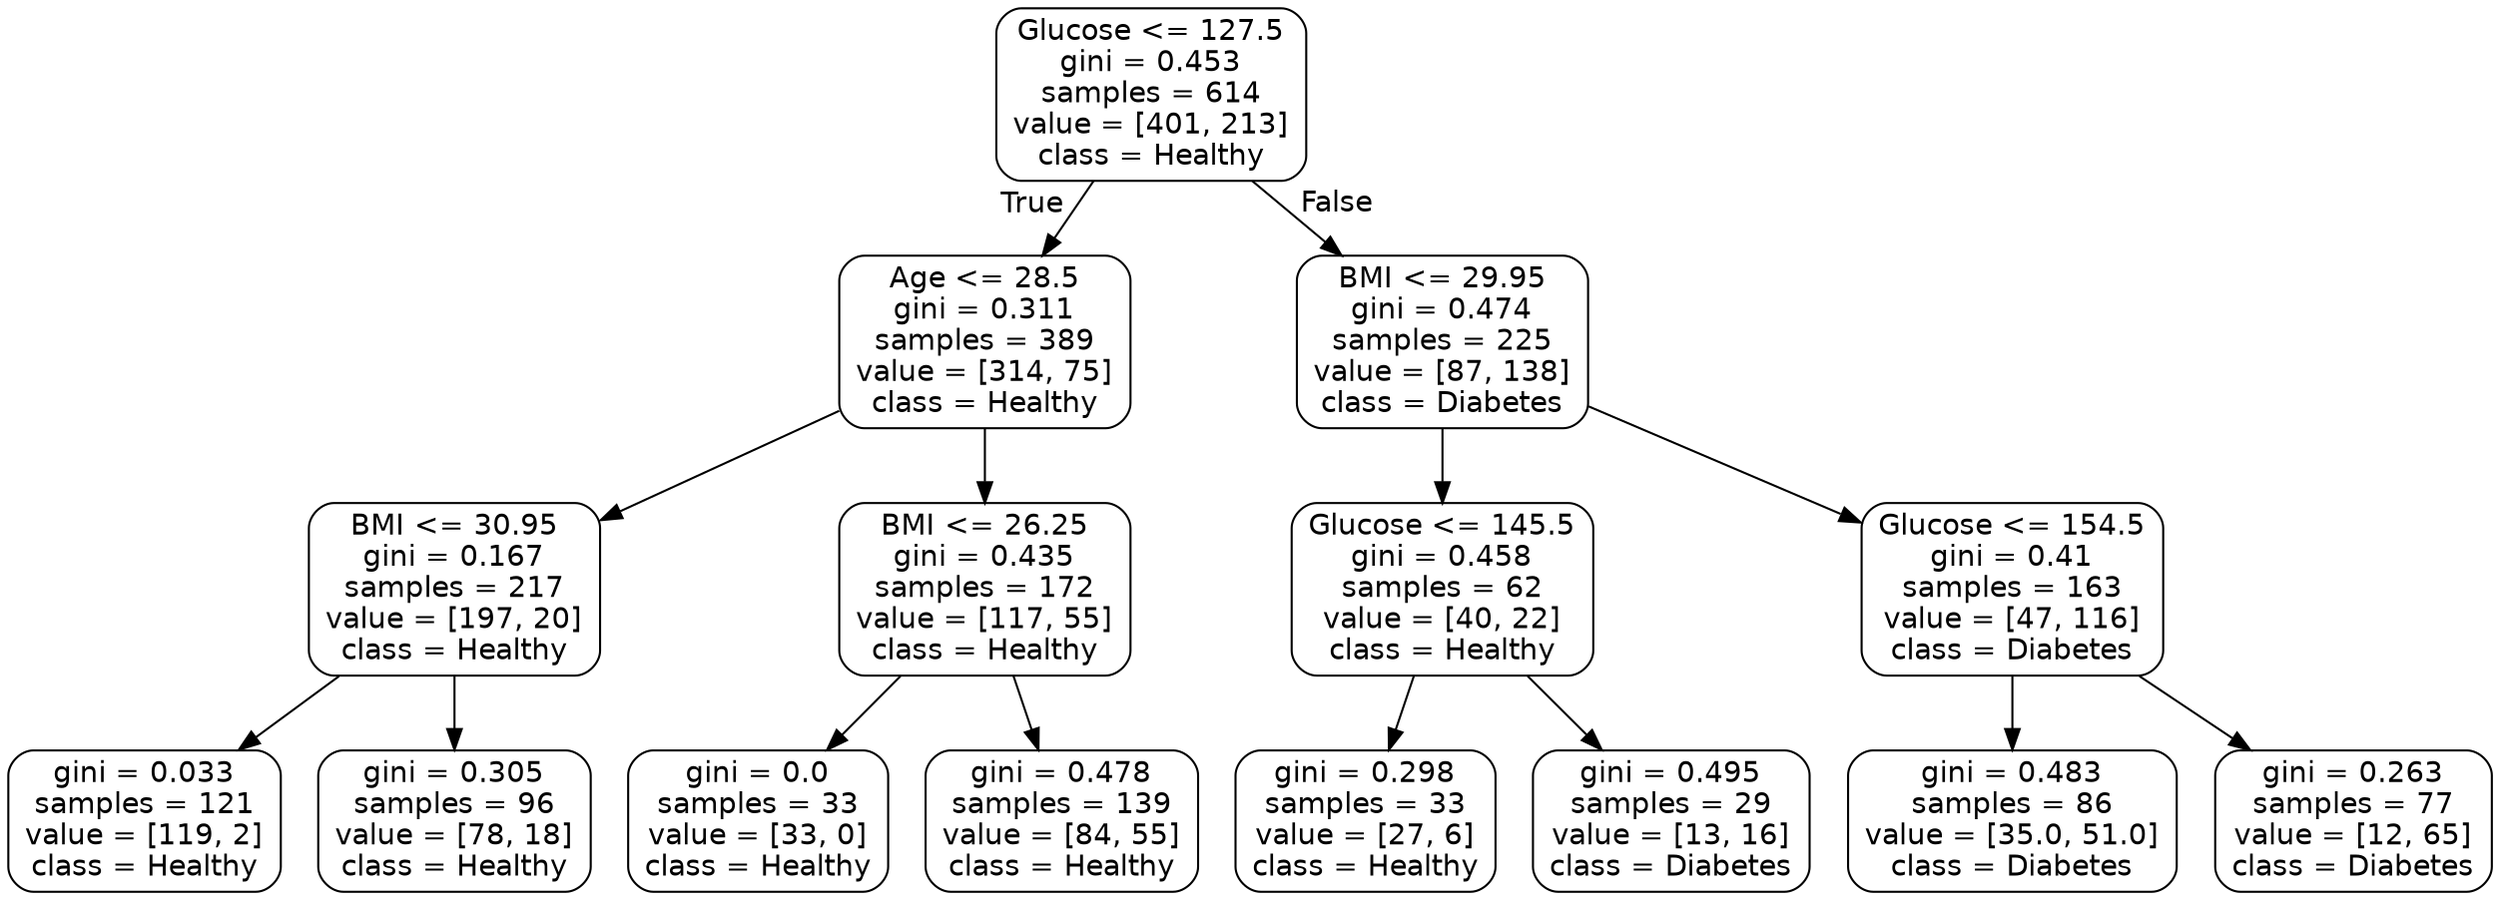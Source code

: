 digraph Tree {
node [shape=box, style="rounded", color="black", fontname="helvetica"] ;
edge [fontname="helvetica"] ;
0 [label="Glucose <= 127.5\ngini = 0.453\nsamples = 614\nvalue = [401, 213]\nclass = Healthy"] ;
1 [label="Age <= 28.5\ngini = 0.311\nsamples = 389\nvalue = [314, 75]\nclass = Healthy"] ;
0 -> 1 [labeldistance=2.5, labelangle=45, headlabel="True"] ;
2 [label="BMI <= 30.95\ngini = 0.167\nsamples = 217\nvalue = [197, 20]\nclass = Healthy"] ;
1 -> 2 ;
3 [label="gini = 0.033\nsamples = 121\nvalue = [119, 2]\nclass = Healthy"] ;
2 -> 3 ;
4 [label="gini = 0.305\nsamples = 96\nvalue = [78, 18]\nclass = Healthy"] ;
2 -> 4 ;
5 [label="BMI <= 26.25\ngini = 0.435\nsamples = 172\nvalue = [117, 55]\nclass = Healthy"] ;
1 -> 5 ;
6 [label="gini = 0.0\nsamples = 33\nvalue = [33, 0]\nclass = Healthy"] ;
5 -> 6 ;
7 [label="gini = 0.478\nsamples = 139\nvalue = [84, 55]\nclass = Healthy"] ;
5 -> 7 ;
8 [label="BMI <= 29.95\ngini = 0.474\nsamples = 225\nvalue = [87, 138]\nclass = Diabetes"] ;
0 -> 8 [labeldistance=2.5, labelangle=-45, headlabel="False"] ;
9 [label="Glucose <= 145.5\ngini = 0.458\nsamples = 62\nvalue = [40, 22]\nclass = Healthy"] ;
8 -> 9 ;
10 [label="gini = 0.298\nsamples = 33\nvalue = [27, 6]\nclass = Healthy"] ;
9 -> 10 ;
11 [label="gini = 0.495\nsamples = 29\nvalue = [13, 16]\nclass = Diabetes"] ;
9 -> 11 ;
12 [label="Glucose <= 154.5\ngini = 0.41\nsamples = 163\nvalue = [47, 116]\nclass = Diabetes"] ;
8 -> 12 ;
13 [label="gini = 0.483\nsamples = 86\nvalue = [35.0, 51.0]\nclass = Diabetes"] ;
12 -> 13 ;
14 [label="gini = 0.263\nsamples = 77\nvalue = [12, 65]\nclass = Diabetes"] ;
12 -> 14 ;
}
